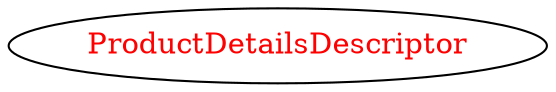 digraph dependencyGraph {
 concentrate=true;
 ranksep="2.0";
 rankdir="LR"; 
 splines="ortho";
"ProductDetailsDescriptor" [fontcolor="red"];
}